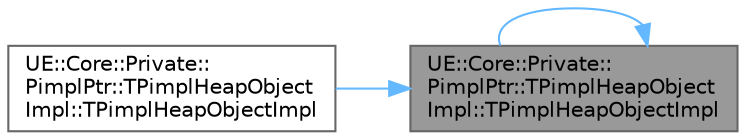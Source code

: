 digraph "UE::Core::Private::PimplPtr::TPimplHeapObjectImpl::TPimplHeapObjectImpl"
{
 // INTERACTIVE_SVG=YES
 // LATEX_PDF_SIZE
  bgcolor="transparent";
  edge [fontname=Helvetica,fontsize=10,labelfontname=Helvetica,labelfontsize=10];
  node [fontname=Helvetica,fontsize=10,shape=box,height=0.2,width=0.4];
  rankdir="RL";
  Node1 [id="Node000001",label="UE::Core::Private::\lPimplPtr::TPimplHeapObject\lImpl::TPimplHeapObjectImpl",height=0.2,width=0.4,color="gray40", fillcolor="grey60", style="filled", fontcolor="black",tooltip=" "];
  Node1 -> Node2 [id="edge1_Node000001_Node000002",dir="back",color="steelblue1",style="solid",tooltip=" "];
  Node2 [id="Node000002",label="UE::Core::Private::\lPimplPtr::TPimplHeapObject\lImpl::TPimplHeapObjectImpl",height=0.2,width=0.4,color="grey40", fillcolor="white", style="filled",URL="$d4/d42/structUE_1_1Core_1_1Private_1_1PimplPtr_1_1TPimplHeapObjectImpl.html#a1165189baf17f259c622364aa3ef9715",tooltip=" "];
  Node1 -> Node1 [id="edge2_Node000001_Node000001",dir="back",color="steelblue1",style="solid",tooltip=" "];
}
